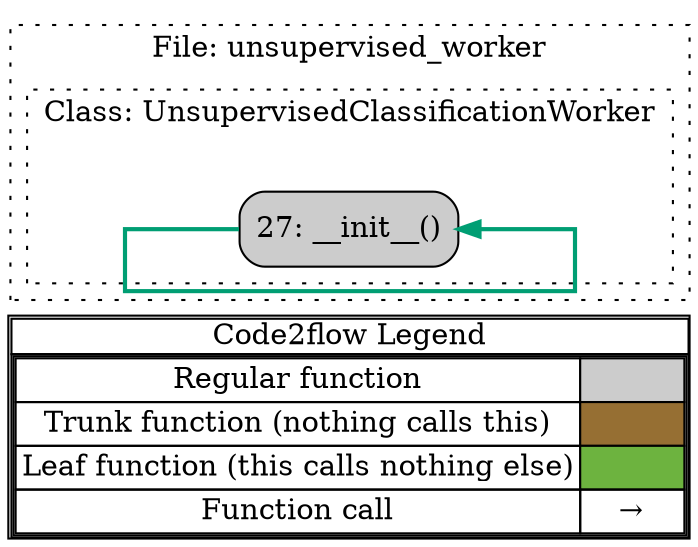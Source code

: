 digraph G {
concentrate=true;
splines="ortho";
rankdir="LR";
subgraph legend{
    rank = min;
    label = "legend";
    Legend [shape=none, margin=0, label = <
        <table cellspacing="0" cellpadding="0" border="1"><tr><td>Code2flow Legend</td></tr><tr><td>
        <table cellspacing="0">
        <tr><td>Regular function</td><td width="50px" bgcolor='#cccccc'></td></tr>
        <tr><td>Trunk function (nothing calls this)</td><td bgcolor='#966F33'></td></tr>
        <tr><td>Leaf function (this calls nothing else)</td><td bgcolor='#6db33f'></td></tr>
        <tr><td>Function call</td><td><font color='black'>&#8594;</font></td></tr>
        </table></td></tr></table>
        >];
}node_537dce73 [label="27: __init__()" name="unsupervised_worker::UnsupervisedClassificationWorker.__init__" shape="rect" style="rounded,filled" fillcolor="#cccccc" ];
node_537dce73 -> node_537dce73 [color="#009E73" penwidth="2"];
subgraph cluster_ef010cf7 {
    label="File: unsupervised_worker";
    name="unsupervised_worker";
    style="filled";
    graph[style=dotted];
    subgraph cluster_4ef0917f {
        node_537dce73;
        label="Class: UnsupervisedClassificationWorker";
        name="UnsupervisedClassificationWorker";
        style="filled";
        graph[style=dotted];
    };
};
}
